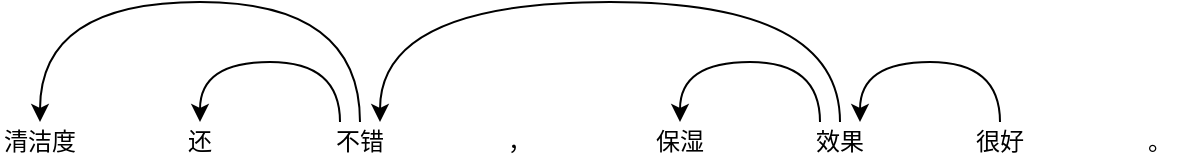 <mxfile version="12.2.2" type="github" pages="1">
  <diagram id="wvxqfmJGiA_zQ_PElmI1" name="Page-1">
    <mxGraphModel dx="853" dy="404" grid="1" gridSize="10" guides="1" tooltips="1" connect="1" arrows="1" fold="1" page="1" pageScale="1" pageWidth="827" pageHeight="1169" math="0" shadow="0">
      <root>
        <mxCell id="0"/>
        <mxCell id="1" parent="0"/>
        <mxCell id="HeNL_k12dfMsIavLoC6A-1" value="&lt;font face=&quot;Times New Roman&quot;&gt;清洁度&lt;/font&gt;" style="text;html=1;strokeColor=none;fillColor=none;align=center;verticalAlign=middle;whiteSpace=wrap;rounded=0;" parent="1" vertex="1">
          <mxGeometry x="160" y="280" width="40" height="20" as="geometry"/>
        </mxCell>
        <mxCell id="HeNL_k12dfMsIavLoC6A-2" value="&lt;font face=&quot;Times New Roman&quot;&gt;还&lt;/font&gt;" style="text;html=1;strokeColor=none;fillColor=none;align=center;verticalAlign=middle;whiteSpace=wrap;rounded=0;" parent="1" vertex="1">
          <mxGeometry x="240" y="280" width="40" height="20" as="geometry"/>
        </mxCell>
        <mxCell id="HeNL_k12dfMsIavLoC6A-18" style="edgeStyle=orthogonalEdgeStyle;curved=1;rounded=0;orthogonalLoop=1;jettySize=auto;html=1;exitX=0.5;exitY=0;exitDx=0;exitDy=0;entryX=0.75;entryY=0;entryDx=0;entryDy=0;" parent="1" source="HeNL_k12dfMsIavLoC6A-3" target="HeNL_k12dfMsIavLoC6A-8" edge="1">
          <mxGeometry relative="1" as="geometry">
            <Array as="points">
              <mxPoint x="660" y="250"/>
              <mxPoint x="590" y="250"/>
            </Array>
          </mxGeometry>
        </mxCell>
        <mxCell id="HeNL_k12dfMsIavLoC6A-3" value="很好" style="text;html=1;strokeColor=none;fillColor=none;align=center;verticalAlign=middle;whiteSpace=wrap;rounded=0;" parent="1" vertex="1">
          <mxGeometry x="640" y="280" width="40" height="20" as="geometry"/>
        </mxCell>
        <mxCell id="HeNL_k12dfMsIavLoC6A-13" style="edgeStyle=orthogonalEdgeStyle;rounded=0;orthogonalLoop=1;jettySize=auto;html=1;exitX=0.25;exitY=0;exitDx=0;exitDy=0;entryX=0.5;entryY=0;entryDx=0;entryDy=0;curved=1;" parent="1" source="HeNL_k12dfMsIavLoC6A-4" target="HeNL_k12dfMsIavLoC6A-2" edge="1">
          <mxGeometry relative="1" as="geometry">
            <Array as="points">
              <mxPoint x="330" y="250"/>
              <mxPoint x="260" y="250"/>
            </Array>
          </mxGeometry>
        </mxCell>
        <mxCell id="HeNL_k12dfMsIavLoC6A-14" style="edgeStyle=orthogonalEdgeStyle;curved=1;rounded=0;orthogonalLoop=1;jettySize=auto;html=1;exitX=0.5;exitY=0;exitDx=0;exitDy=0;entryX=0.5;entryY=0;entryDx=0;entryDy=0;" parent="1" source="HeNL_k12dfMsIavLoC6A-4" target="HeNL_k12dfMsIavLoC6A-1" edge="1">
          <mxGeometry relative="1" as="geometry">
            <Array as="points">
              <mxPoint x="340" y="220"/>
              <mxPoint x="180" y="220"/>
            </Array>
          </mxGeometry>
        </mxCell>
        <mxCell id="HeNL_k12dfMsIavLoC6A-4" value="不错" style="text;html=1;strokeColor=none;fillColor=none;align=center;verticalAlign=middle;whiteSpace=wrap;rounded=0;" parent="1" vertex="1">
          <mxGeometry x="320" y="280" width="40" height="20" as="geometry"/>
        </mxCell>
        <mxCell id="HeNL_k12dfMsIavLoC6A-5" value="，" style="text;html=1;strokeColor=none;fillColor=none;align=center;verticalAlign=middle;whiteSpace=wrap;rounded=0;" parent="1" vertex="1">
          <mxGeometry x="400" y="280" width="40" height="20" as="geometry"/>
        </mxCell>
        <mxCell id="HeNL_k12dfMsIavLoC6A-6" value="保湿" style="text;html=1;strokeColor=none;fillColor=none;align=center;verticalAlign=middle;whiteSpace=wrap;rounded=0;" parent="1" vertex="1">
          <mxGeometry x="480" y="280" width="40" height="20" as="geometry"/>
        </mxCell>
        <mxCell id="HeNL_k12dfMsIavLoC6A-15" style="edgeStyle=orthogonalEdgeStyle;curved=1;rounded=0;orthogonalLoop=1;jettySize=auto;html=1;exitX=0.25;exitY=0;exitDx=0;exitDy=0;entryX=0.5;entryY=0;entryDx=0;entryDy=0;" parent="1" source="HeNL_k12dfMsIavLoC6A-8" target="HeNL_k12dfMsIavLoC6A-6" edge="1">
          <mxGeometry relative="1" as="geometry">
            <Array as="points">
              <mxPoint x="570" y="250"/>
              <mxPoint x="500" y="250"/>
            </Array>
          </mxGeometry>
        </mxCell>
        <mxCell id="HeNL_k12dfMsIavLoC6A-16" style="edgeStyle=orthogonalEdgeStyle;curved=1;rounded=0;orthogonalLoop=1;jettySize=auto;html=1;exitX=0.5;exitY=0;exitDx=0;exitDy=0;entryX=0.75;entryY=0;entryDx=0;entryDy=0;" parent="1" source="HeNL_k12dfMsIavLoC6A-8" target="HeNL_k12dfMsIavLoC6A-4" edge="1">
          <mxGeometry relative="1" as="geometry">
            <mxPoint x="450" y="220" as="targetPoint"/>
            <Array as="points">
              <mxPoint x="580" y="220"/>
              <mxPoint x="350" y="220"/>
            </Array>
          </mxGeometry>
        </mxCell>
        <mxCell id="HeNL_k12dfMsIavLoC6A-8" value="效果" style="text;html=1;strokeColor=none;fillColor=none;align=center;verticalAlign=middle;whiteSpace=wrap;rounded=0;" parent="1" vertex="1">
          <mxGeometry x="560" y="280" width="40" height="20" as="geometry"/>
        </mxCell>
        <mxCell id="HeNL_k12dfMsIavLoC6A-12" value="。" style="text;html=1;strokeColor=none;fillColor=none;align=center;verticalAlign=middle;whiteSpace=wrap;rounded=0;" parent="1" vertex="1">
          <mxGeometry x="720" y="280" width="40" height="20" as="geometry"/>
        </mxCell>
      </root>
    </mxGraphModel>
  </diagram>
</mxfile>
